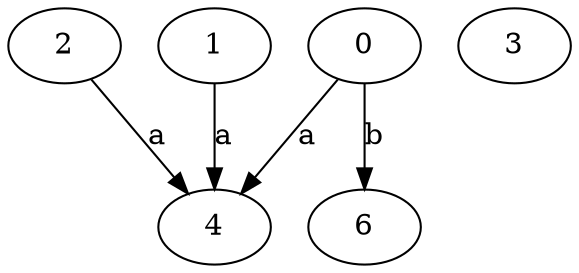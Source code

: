 strict digraph  {
2;
3;
0;
4;
1;
6;
2 -> 4  [label=a];
0 -> 4  [label=a];
0 -> 6  [label=b];
1 -> 4  [label=a];
}
